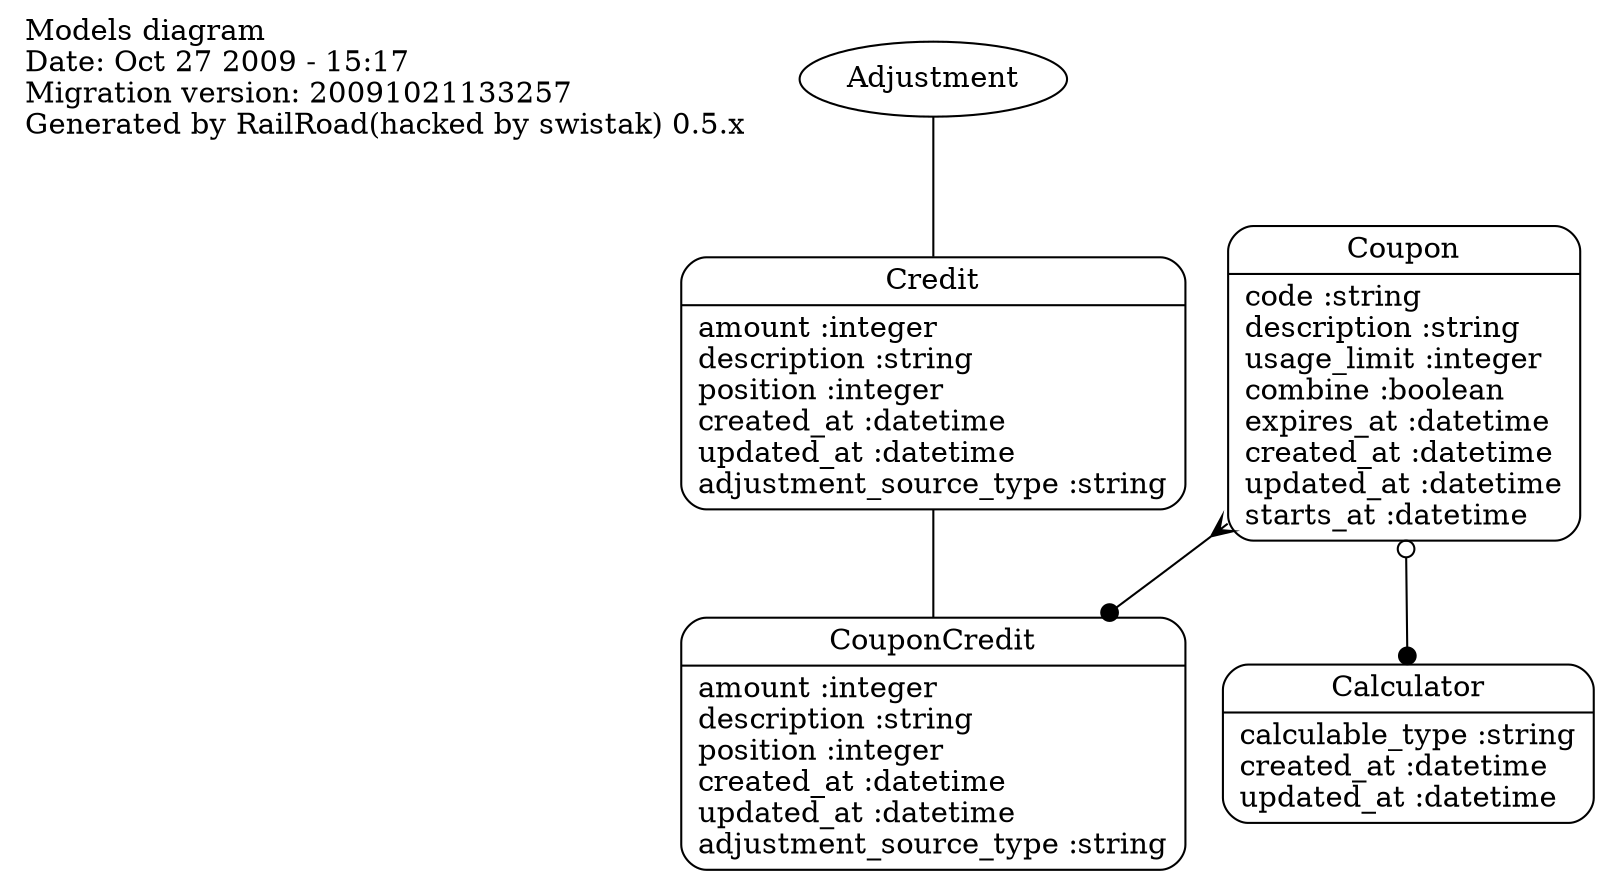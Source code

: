 digraph models_diagram {
	graph[overlap=false, splines=true]
	_diagram_info [shape="plaintext", label="Models diagram\lDate: Oct 27 2009 - 15:17\lMigration version: 20091021133257\lGenerated by RailRoad(hacked by swistak) 0.5.x\l", fontsize=14]
	"Coupon" [shape=Mrecord, label="{Coupon|code :string\ldescription :string\lusage_limit :integer\lcombine :boolean\lexpires_at :datetime\lcreated_at :datetime\lupdated_at :datetime\lstarts_at :datetime\l}"]
	"CouponCredit" [shape=Mrecord, label="{CouponCredit|amount :integer\ldescription :string\lposition :integer\lcreated_at :datetime\lupdated_at :datetime\ladjustment_source_type :string\l}"]
	"Credit" [shape=Mrecord, label="{Credit|amount :integer\ldescription :string\lposition :integer\lcreated_at :datetime\lupdated_at :datetime\ladjustment_source_type :string\l}"]
	"Calculator" [shape=Mrecord, label="{Calculator|calculable_type :string\lcreated_at :datetime\lupdated_at :datetime\l}"]
	"Coupon" -> "Calculator" [arrowtail=odot, arrowhead=dot, dir=both]
	"Coupon" -> "CouponCredit" [arrowtail=crow, arrowhead=dot, dir=both]
	"Credit" -> "CouponCredit" [label="", arrowhead="none", arrowtail="onormal"]
	"Adjustment" -> "Credit" [label="", arrowhead="none", arrowtail="onormal"]
}
